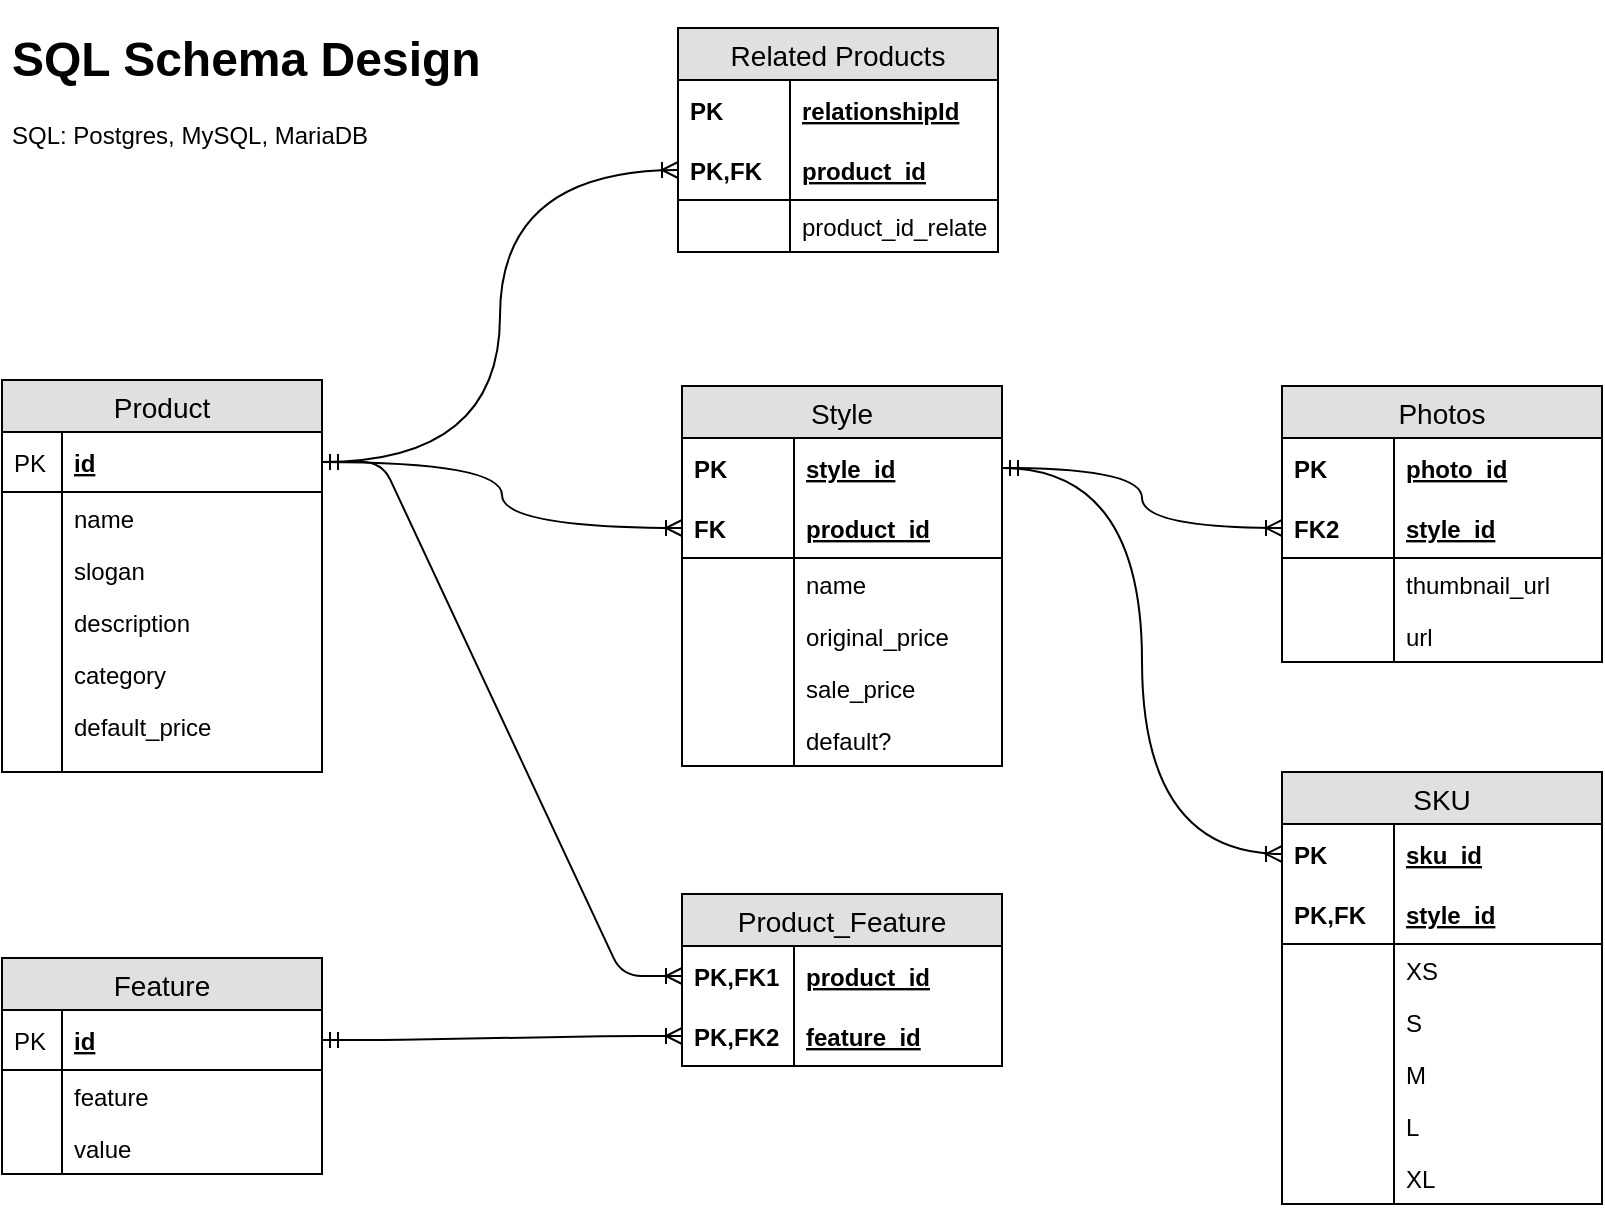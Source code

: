 <mxfile version="11.0.7" type="github"><diagram id="TIVP_XrBIzFT0ges4xfB" name="Page-1"><mxGraphModel dx="946" dy="516" grid="1" gridSize="10" guides="1" tooltips="1" connect="1" arrows="1" fold="1" page="1" pageScale="1" pageWidth="850" pageHeight="1100" math="0" shadow="0"><root><mxCell id="0"/><mxCell id="1" parent="0"/><mxCell id="KQjjP51uAvzfrRVnFi1h-1" value="&lt;h1&gt;SQL Schema Design&lt;/h1&gt;&lt;p&gt;SQL: Postgres, MySQL, MariaDB&lt;/p&gt;" style="text;html=1;strokeColor=none;fillColor=none;spacing=5;spacingTop=-20;whiteSpace=wrap;overflow=hidden;rounded=0;" vertex="1" parent="1"><mxGeometry x="40" y="40" width="440" height="120" as="geometry"/></mxCell><mxCell id="KQjjP51uAvzfrRVnFi1h-34" value="Product" style="swimlane;fontStyle=0;childLayout=stackLayout;horizontal=1;startSize=26;fillColor=#e0e0e0;horizontalStack=0;resizeParent=1;resizeParentMax=0;resizeLast=0;collapsible=1;marginBottom=0;swimlaneFillColor=#ffffff;align=center;fontSize=14;" vertex="1" parent="1"><mxGeometry x="40" y="220" width="160" height="196" as="geometry"/></mxCell><mxCell id="KQjjP51uAvzfrRVnFi1h-35" value="id" style="shape=partialRectangle;top=0;left=0;right=0;bottom=1;align=left;verticalAlign=middle;fillColor=none;spacingLeft=34;spacingRight=4;overflow=hidden;rotatable=0;points=[[0,0.5],[1,0.5]];portConstraint=eastwest;dropTarget=0;fontStyle=5;fontSize=12;" vertex="1" parent="KQjjP51uAvzfrRVnFi1h-34"><mxGeometry y="26" width="160" height="30" as="geometry"/></mxCell><mxCell id="KQjjP51uAvzfrRVnFi1h-36" value="PK" style="shape=partialRectangle;top=0;left=0;bottom=0;fillColor=none;align=left;verticalAlign=middle;spacingLeft=4;spacingRight=4;overflow=hidden;rotatable=0;points=[];portConstraint=eastwest;part=1;fontSize=12;" vertex="1" connectable="0" parent="KQjjP51uAvzfrRVnFi1h-35"><mxGeometry width="30" height="30" as="geometry"/></mxCell><mxCell id="KQjjP51uAvzfrRVnFi1h-37" value="name" style="shape=partialRectangle;top=0;left=0;right=0;bottom=0;align=left;verticalAlign=top;fillColor=none;spacingLeft=34;spacingRight=4;overflow=hidden;rotatable=0;points=[[0,0.5],[1,0.5]];portConstraint=eastwest;dropTarget=0;fontSize=12;" vertex="1" parent="KQjjP51uAvzfrRVnFi1h-34"><mxGeometry y="56" width="160" height="26" as="geometry"/></mxCell><mxCell id="KQjjP51uAvzfrRVnFi1h-38" value="" style="shape=partialRectangle;top=0;left=0;bottom=0;fillColor=none;align=left;verticalAlign=top;spacingLeft=4;spacingRight=4;overflow=hidden;rotatable=0;points=[];portConstraint=eastwest;part=1;fontSize=12;" vertex="1" connectable="0" parent="KQjjP51uAvzfrRVnFi1h-37"><mxGeometry width="30" height="26" as="geometry"/></mxCell><mxCell id="KQjjP51uAvzfrRVnFi1h-39" value="slogan" style="shape=partialRectangle;top=0;left=0;right=0;bottom=0;align=left;verticalAlign=top;fillColor=none;spacingLeft=34;spacingRight=4;overflow=hidden;rotatable=0;points=[[0,0.5],[1,0.5]];portConstraint=eastwest;dropTarget=0;fontSize=12;" vertex="1" parent="KQjjP51uAvzfrRVnFi1h-34"><mxGeometry y="82" width="160" height="26" as="geometry"/></mxCell><mxCell id="KQjjP51uAvzfrRVnFi1h-40" value="" style="shape=partialRectangle;top=0;left=0;bottom=0;fillColor=none;align=left;verticalAlign=top;spacingLeft=4;spacingRight=4;overflow=hidden;rotatable=0;points=[];portConstraint=eastwest;part=1;fontSize=12;" vertex="1" connectable="0" parent="KQjjP51uAvzfrRVnFi1h-39"><mxGeometry width="30" height="26" as="geometry"/></mxCell><mxCell id="KQjjP51uAvzfrRVnFi1h-41" value="description" style="shape=partialRectangle;top=0;left=0;right=0;bottom=0;align=left;verticalAlign=top;fillColor=none;spacingLeft=34;spacingRight=4;overflow=hidden;rotatable=0;points=[[0,0.5],[1,0.5]];portConstraint=eastwest;dropTarget=0;fontSize=12;" vertex="1" parent="KQjjP51uAvzfrRVnFi1h-34"><mxGeometry y="108" width="160" height="26" as="geometry"/></mxCell><mxCell id="KQjjP51uAvzfrRVnFi1h-42" value="" style="shape=partialRectangle;top=0;left=0;bottom=0;fillColor=none;align=left;verticalAlign=top;spacingLeft=4;spacingRight=4;overflow=hidden;rotatable=0;points=[];portConstraint=eastwest;part=1;fontSize=12;" vertex="1" connectable="0" parent="KQjjP51uAvzfrRVnFi1h-41"><mxGeometry width="30" height="26" as="geometry"/></mxCell><mxCell id="KQjjP51uAvzfrRVnFi1h-45" value="category" style="shape=partialRectangle;top=0;left=0;right=0;bottom=0;align=left;verticalAlign=top;fillColor=none;spacingLeft=34;spacingRight=4;overflow=hidden;rotatable=0;points=[[0,0.5],[1,0.5]];portConstraint=eastwest;dropTarget=0;fontSize=12;" vertex="1" parent="KQjjP51uAvzfrRVnFi1h-34"><mxGeometry y="134" width="160" height="26" as="geometry"/></mxCell><mxCell id="KQjjP51uAvzfrRVnFi1h-46" value="" style="shape=partialRectangle;top=0;left=0;bottom=0;fillColor=none;align=left;verticalAlign=top;spacingLeft=4;spacingRight=4;overflow=hidden;rotatable=0;points=[];portConstraint=eastwest;part=1;fontSize=12;" vertex="1" connectable="0" parent="KQjjP51uAvzfrRVnFi1h-45"><mxGeometry width="30" height="26" as="geometry"/></mxCell><mxCell id="KQjjP51uAvzfrRVnFi1h-47" value="default_price" style="shape=partialRectangle;top=0;left=0;right=0;bottom=0;align=left;verticalAlign=top;fillColor=none;spacingLeft=34;spacingRight=4;overflow=hidden;rotatable=0;points=[[0,0.5],[1,0.5]];portConstraint=eastwest;dropTarget=0;fontSize=12;" vertex="1" parent="KQjjP51uAvzfrRVnFi1h-34"><mxGeometry y="160" width="160" height="26" as="geometry"/></mxCell><mxCell id="KQjjP51uAvzfrRVnFi1h-48" value="" style="shape=partialRectangle;top=0;left=0;bottom=0;fillColor=none;align=left;verticalAlign=top;spacingLeft=4;spacingRight=4;overflow=hidden;rotatable=0;points=[];portConstraint=eastwest;part=1;fontSize=12;" vertex="1" connectable="0" parent="KQjjP51uAvzfrRVnFi1h-47"><mxGeometry width="30" height="26" as="geometry"/></mxCell><mxCell id="KQjjP51uAvzfrRVnFi1h-43" value="" style="shape=partialRectangle;top=0;left=0;right=0;bottom=0;align=left;verticalAlign=top;fillColor=none;spacingLeft=34;spacingRight=4;overflow=hidden;rotatable=0;points=[[0,0.5],[1,0.5]];portConstraint=eastwest;dropTarget=0;fontSize=12;" vertex="1" parent="KQjjP51uAvzfrRVnFi1h-34"><mxGeometry y="186" width="160" height="10" as="geometry"/></mxCell><mxCell id="KQjjP51uAvzfrRVnFi1h-44" value="" style="shape=partialRectangle;top=0;left=0;bottom=0;fillColor=none;align=left;verticalAlign=top;spacingLeft=4;spacingRight=4;overflow=hidden;rotatable=0;points=[];portConstraint=eastwest;part=1;fontSize=12;" vertex="1" connectable="0" parent="KQjjP51uAvzfrRVnFi1h-43"><mxGeometry width="30" height="10" as="geometry"/></mxCell><mxCell id="KQjjP51uAvzfrRVnFi1h-50" value="Product_Feature" style="swimlane;fontStyle=0;childLayout=stackLayout;horizontal=1;startSize=26;fillColor=#e0e0e0;horizontalStack=0;resizeParent=1;resizeParentMax=0;resizeLast=0;collapsible=1;marginBottom=0;swimlaneFillColor=#ffffff;align=center;fontSize=14;" vertex="1" parent="1"><mxGeometry x="380" y="477" width="160" height="86" as="geometry"/></mxCell><mxCell id="KQjjP51uAvzfrRVnFi1h-51" value="product_id" style="shape=partialRectangle;top=0;left=0;right=0;bottom=0;align=left;verticalAlign=middle;fillColor=none;spacingLeft=60;spacingRight=4;overflow=hidden;rotatable=0;points=[[0,0.5],[1,0.5]];portConstraint=eastwest;dropTarget=0;fontStyle=5;fontSize=12;" vertex="1" parent="KQjjP51uAvzfrRVnFi1h-50"><mxGeometry y="26" width="160" height="30" as="geometry"/></mxCell><mxCell id="KQjjP51uAvzfrRVnFi1h-52" value="PK,FK1" style="shape=partialRectangle;fontStyle=1;top=0;left=0;bottom=0;fillColor=none;align=left;verticalAlign=middle;spacingLeft=4;spacingRight=4;overflow=hidden;rotatable=0;points=[];portConstraint=eastwest;part=1;fontSize=12;" vertex="1" connectable="0" parent="KQjjP51uAvzfrRVnFi1h-51"><mxGeometry width="56" height="30" as="geometry"/></mxCell><mxCell id="KQjjP51uAvzfrRVnFi1h-53" value="feature_id" style="shape=partialRectangle;top=0;left=0;right=0;bottom=1;align=left;verticalAlign=middle;fillColor=none;spacingLeft=60;spacingRight=4;overflow=hidden;rotatable=0;points=[[0,0.5],[1,0.5]];portConstraint=eastwest;dropTarget=0;fontStyle=5;fontSize=12;" vertex="1" parent="KQjjP51uAvzfrRVnFi1h-50"><mxGeometry y="56" width="160" height="30" as="geometry"/></mxCell><mxCell id="KQjjP51uAvzfrRVnFi1h-54" value="PK,FK2" style="shape=partialRectangle;fontStyle=1;top=0;left=0;bottom=0;fillColor=none;align=left;verticalAlign=middle;spacingLeft=4;spacingRight=4;overflow=hidden;rotatable=0;points=[];portConstraint=eastwest;part=1;fontSize=12;" vertex="1" connectable="0" parent="KQjjP51uAvzfrRVnFi1h-53"><mxGeometry width="56" height="30" as="geometry"/></mxCell><mxCell id="KQjjP51uAvzfrRVnFi1h-57" value="Feature" style="swimlane;fontStyle=0;childLayout=stackLayout;horizontal=1;startSize=26;fillColor=#e0e0e0;horizontalStack=0;resizeParent=1;resizeParentMax=0;resizeLast=0;collapsible=1;marginBottom=0;swimlaneFillColor=#ffffff;align=center;fontSize=14;" vertex="1" parent="1"><mxGeometry x="40" y="509" width="160" height="108" as="geometry"/></mxCell><mxCell id="KQjjP51uAvzfrRVnFi1h-58" value="id" style="shape=partialRectangle;top=0;left=0;right=0;bottom=1;align=left;verticalAlign=middle;fillColor=none;spacingLeft=34;spacingRight=4;overflow=hidden;rotatable=0;points=[[0,0.5],[1,0.5]];portConstraint=eastwest;dropTarget=0;fontStyle=5;fontSize=12;" vertex="1" parent="KQjjP51uAvzfrRVnFi1h-57"><mxGeometry y="26" width="160" height="30" as="geometry"/></mxCell><mxCell id="KQjjP51uAvzfrRVnFi1h-59" value="PK" style="shape=partialRectangle;top=0;left=0;bottom=0;fillColor=none;align=left;verticalAlign=middle;spacingLeft=4;spacingRight=4;overflow=hidden;rotatable=0;points=[];portConstraint=eastwest;part=1;fontSize=12;" vertex="1" connectable="0" parent="KQjjP51uAvzfrRVnFi1h-58"><mxGeometry width="30" height="30" as="geometry"/></mxCell><mxCell id="KQjjP51uAvzfrRVnFi1h-60" value="feature" style="shape=partialRectangle;top=0;left=0;right=0;bottom=0;align=left;verticalAlign=top;fillColor=none;spacingLeft=34;spacingRight=4;overflow=hidden;rotatable=0;points=[[0,0.5],[1,0.5]];portConstraint=eastwest;dropTarget=0;fontSize=12;" vertex="1" parent="KQjjP51uAvzfrRVnFi1h-57"><mxGeometry y="56" width="160" height="26" as="geometry"/></mxCell><mxCell id="KQjjP51uAvzfrRVnFi1h-61" value="" style="shape=partialRectangle;top=0;left=0;bottom=0;fillColor=none;align=left;verticalAlign=top;spacingLeft=4;spacingRight=4;overflow=hidden;rotatable=0;points=[];portConstraint=eastwest;part=1;fontSize=12;" vertex="1" connectable="0" parent="KQjjP51uAvzfrRVnFi1h-60"><mxGeometry width="30" height="26" as="geometry"/></mxCell><mxCell id="KQjjP51uAvzfrRVnFi1h-62" value="value" style="shape=partialRectangle;top=0;left=0;right=0;bottom=0;align=left;verticalAlign=top;fillColor=none;spacingLeft=34;spacingRight=4;overflow=hidden;rotatable=0;points=[[0,0.5],[1,0.5]];portConstraint=eastwest;dropTarget=0;fontSize=12;" vertex="1" parent="KQjjP51uAvzfrRVnFi1h-57"><mxGeometry y="82" width="160" height="26" as="geometry"/></mxCell><mxCell id="KQjjP51uAvzfrRVnFi1h-63" value="" style="shape=partialRectangle;top=0;left=0;bottom=0;fillColor=none;align=left;verticalAlign=top;spacingLeft=4;spacingRight=4;overflow=hidden;rotatable=0;points=[];portConstraint=eastwest;part=1;fontSize=12;" vertex="1" connectable="0" parent="KQjjP51uAvzfrRVnFi1h-62"><mxGeometry width="30" height="26" as="geometry"/></mxCell><mxCell id="KQjjP51uAvzfrRVnFi1h-70" value="" style="edgeStyle=entityRelationEdgeStyle;fontSize=12;html=1;endArrow=ERoneToMany;startArrow=ERmandOne;entryX=0;entryY=0.5;entryDx=0;entryDy=0;exitX=1;exitY=0.5;exitDx=0;exitDy=0;" edge="1" parent="1" source="KQjjP51uAvzfrRVnFi1h-35" target="KQjjP51uAvzfrRVnFi1h-51"><mxGeometry width="100" height="100" relative="1" as="geometry"><mxPoint x="370" y="490" as="sourcePoint"/><mxPoint x="470" y="390" as="targetPoint"/></mxGeometry></mxCell><mxCell id="KQjjP51uAvzfrRVnFi1h-143" value="" style="edgeStyle=entityRelationEdgeStyle;fontSize=12;html=1;endArrow=ERoneToMany;startArrow=ERmandOne;entryX=0;entryY=0.5;entryDx=0;entryDy=0;exitX=1;exitY=0.5;exitDx=0;exitDy=0;" edge="1" parent="1" source="KQjjP51uAvzfrRVnFi1h-58" target="KQjjP51uAvzfrRVnFi1h-53"><mxGeometry width="100" height="100" relative="1" as="geometry"><mxPoint x="220" y="330" as="sourcePoint"/><mxPoint x="380" y="100" as="targetPoint"/></mxGeometry></mxCell><mxCell id="KQjjP51uAvzfrRVnFi1h-73" value="Style" style="swimlane;fontStyle=0;childLayout=stackLayout;horizontal=1;startSize=26;fillColor=#e0e0e0;horizontalStack=0;resizeParent=1;resizeParentMax=0;resizeLast=0;collapsible=1;marginBottom=0;swimlaneFillColor=#ffffff;align=center;fontSize=14;" vertex="1" parent="1"><mxGeometry x="380" y="223" width="160" height="190" as="geometry"/></mxCell><mxCell id="KQjjP51uAvzfrRVnFi1h-74" value="style_id" style="shape=partialRectangle;top=0;left=0;right=0;bottom=0;align=left;verticalAlign=middle;fillColor=none;spacingLeft=60;spacingRight=4;overflow=hidden;rotatable=0;points=[[0,0.5],[1,0.5]];portConstraint=eastwest;dropTarget=0;fontStyle=5;fontSize=12;" vertex="1" parent="KQjjP51uAvzfrRVnFi1h-73"><mxGeometry y="26" width="160" height="30" as="geometry"/></mxCell><mxCell id="KQjjP51uAvzfrRVnFi1h-75" value="PK" style="shape=partialRectangle;fontStyle=1;top=0;left=0;bottom=0;fillColor=none;align=left;verticalAlign=middle;spacingLeft=4;spacingRight=4;overflow=hidden;rotatable=0;points=[];portConstraint=eastwest;part=1;fontSize=12;" vertex="1" connectable="0" parent="KQjjP51uAvzfrRVnFi1h-74"><mxGeometry width="56" height="30" as="geometry"/></mxCell><mxCell id="KQjjP51uAvzfrRVnFi1h-76" value="product_id" style="shape=partialRectangle;top=0;left=0;right=0;bottom=1;align=left;verticalAlign=middle;fillColor=none;spacingLeft=60;spacingRight=4;overflow=hidden;rotatable=0;points=[[0,0.5],[1,0.5]];portConstraint=eastwest;dropTarget=0;fontStyle=5;fontSize=12;" vertex="1" parent="KQjjP51uAvzfrRVnFi1h-73"><mxGeometry y="56" width="160" height="30" as="geometry"/></mxCell><mxCell id="KQjjP51uAvzfrRVnFi1h-77" value="FK" style="shape=partialRectangle;fontStyle=1;top=0;left=0;bottom=0;fillColor=none;align=left;verticalAlign=middle;spacingLeft=4;spacingRight=4;overflow=hidden;rotatable=0;points=[];portConstraint=eastwest;part=1;fontSize=12;" vertex="1" connectable="0" parent="KQjjP51uAvzfrRVnFi1h-76"><mxGeometry width="56" height="30" as="geometry"/></mxCell><mxCell id="KQjjP51uAvzfrRVnFi1h-78" value="name" style="shape=partialRectangle;top=0;left=0;right=0;bottom=0;align=left;verticalAlign=top;fillColor=none;spacingLeft=60;spacingRight=4;overflow=hidden;rotatable=0;points=[[0,0.5],[1,0.5]];portConstraint=eastwest;dropTarget=0;fontSize=12;" vertex="1" parent="KQjjP51uAvzfrRVnFi1h-73"><mxGeometry y="86" width="160" height="26" as="geometry"/></mxCell><mxCell id="KQjjP51uAvzfrRVnFi1h-79" value="" style="shape=partialRectangle;top=0;left=0;bottom=0;fillColor=none;align=left;verticalAlign=top;spacingLeft=4;spacingRight=4;overflow=hidden;rotatable=0;points=[];portConstraint=eastwest;part=1;fontSize=12;" vertex="1" connectable="0" parent="KQjjP51uAvzfrRVnFi1h-78"><mxGeometry width="56" height="26" as="geometry"/></mxCell><mxCell id="KQjjP51uAvzfrRVnFi1h-80" value="original_price" style="shape=partialRectangle;top=0;left=0;right=0;bottom=0;align=left;verticalAlign=top;fillColor=none;spacingLeft=60;spacingRight=4;overflow=hidden;rotatable=0;points=[[0,0.5],[1,0.5]];portConstraint=eastwest;dropTarget=0;fontSize=12;" vertex="1" parent="KQjjP51uAvzfrRVnFi1h-73"><mxGeometry y="112" width="160" height="26" as="geometry"/></mxCell><mxCell id="KQjjP51uAvzfrRVnFi1h-81" value="" style="shape=partialRectangle;top=0;left=0;bottom=0;fillColor=none;align=left;verticalAlign=top;spacingLeft=4;spacingRight=4;overflow=hidden;rotatable=0;points=[];portConstraint=eastwest;part=1;fontSize=12;" vertex="1" connectable="0" parent="KQjjP51uAvzfrRVnFi1h-80"><mxGeometry width="56" height="26" as="geometry"/></mxCell><mxCell id="KQjjP51uAvzfrRVnFi1h-82" value="sale_price" style="shape=partialRectangle;top=0;left=0;right=0;bottom=0;align=left;verticalAlign=top;fillColor=none;spacingLeft=60;spacingRight=4;overflow=hidden;rotatable=0;points=[[0,0.5],[1,0.5]];portConstraint=eastwest;dropTarget=0;fontSize=12;" vertex="1" parent="KQjjP51uAvzfrRVnFi1h-73"><mxGeometry y="138" width="160" height="26" as="geometry"/></mxCell><mxCell id="KQjjP51uAvzfrRVnFi1h-83" value="" style="shape=partialRectangle;top=0;left=0;bottom=0;fillColor=none;align=left;verticalAlign=top;spacingLeft=4;spacingRight=4;overflow=hidden;rotatable=0;points=[];portConstraint=eastwest;part=1;fontSize=12;" vertex="1" connectable="0" parent="KQjjP51uAvzfrRVnFi1h-82"><mxGeometry width="56" height="26" as="geometry"/></mxCell><mxCell id="KQjjP51uAvzfrRVnFi1h-84" value="default?" style="shape=partialRectangle;top=0;left=0;right=0;bottom=0;align=left;verticalAlign=top;fillColor=none;spacingLeft=60;spacingRight=4;overflow=hidden;rotatable=0;points=[[0,0.5],[1,0.5]];portConstraint=eastwest;dropTarget=0;fontSize=12;" vertex="1" parent="KQjjP51uAvzfrRVnFi1h-73"><mxGeometry y="164" width="160" height="26" as="geometry"/></mxCell><mxCell id="KQjjP51uAvzfrRVnFi1h-85" value="" style="shape=partialRectangle;top=0;left=0;bottom=0;fillColor=none;align=left;verticalAlign=top;spacingLeft=4;spacingRight=4;overflow=hidden;rotatable=0;points=[];portConstraint=eastwest;part=1;fontSize=12;" vertex="1" connectable="0" parent="KQjjP51uAvzfrRVnFi1h-84"><mxGeometry width="56" height="26" as="geometry"/></mxCell><mxCell id="KQjjP51uAvzfrRVnFi1h-90" style="edgeStyle=orthogonalEdgeStyle;curved=1;rounded=0;orthogonalLoop=1;jettySize=auto;html=1;entryX=0;entryY=0.5;entryDx=0;entryDy=0;startArrow=ERmandOne;startFill=0;endArrow=ERoneToMany;endFill=0;" edge="1" parent="1" source="KQjjP51uAvzfrRVnFi1h-35" target="KQjjP51uAvzfrRVnFi1h-76"><mxGeometry relative="1" as="geometry"/></mxCell><mxCell id="KQjjP51uAvzfrRVnFi1h-91" style="edgeStyle=orthogonalEdgeStyle;curved=1;rounded=0;orthogonalLoop=1;jettySize=auto;html=1;startArrow=ERmandOne;startFill=0;endArrow=ERoneToMany;endFill=0;entryX=0;entryY=0.5;entryDx=0;entryDy=0;" edge="1" parent="1" source="KQjjP51uAvzfrRVnFi1h-74" target="KQjjP51uAvzfrRVnFi1h-108"><mxGeometry relative="1" as="geometry"><mxPoint x="680" y="613" as="targetPoint"/></mxGeometry></mxCell><mxCell id="KQjjP51uAvzfrRVnFi1h-105" value="Photos" style="swimlane;fontStyle=0;childLayout=stackLayout;horizontal=1;startSize=26;fillColor=#e0e0e0;horizontalStack=0;resizeParent=1;resizeParentMax=0;resizeLast=0;collapsible=1;marginBottom=0;swimlaneFillColor=#ffffff;align=center;fontSize=14;" vertex="1" parent="1"><mxGeometry x="680" y="223" width="160" height="138" as="geometry"/></mxCell><mxCell id="KQjjP51uAvzfrRVnFi1h-106" value="photo_id" style="shape=partialRectangle;top=0;left=0;right=0;bottom=0;align=left;verticalAlign=middle;fillColor=none;spacingLeft=60;spacingRight=4;overflow=hidden;rotatable=0;points=[[0,0.5],[1,0.5]];portConstraint=eastwest;dropTarget=0;fontStyle=5;fontSize=12;" vertex="1" parent="KQjjP51uAvzfrRVnFi1h-105"><mxGeometry y="26" width="160" height="30" as="geometry"/></mxCell><mxCell id="KQjjP51uAvzfrRVnFi1h-107" value="PK" style="shape=partialRectangle;fontStyle=1;top=0;left=0;bottom=0;fillColor=none;align=left;verticalAlign=middle;spacingLeft=4;spacingRight=4;overflow=hidden;rotatable=0;points=[];portConstraint=eastwest;part=1;fontSize=12;" vertex="1" connectable="0" parent="KQjjP51uAvzfrRVnFi1h-106"><mxGeometry width="56" height="30" as="geometry"/></mxCell><mxCell id="KQjjP51uAvzfrRVnFi1h-108" value="style_id" style="shape=partialRectangle;top=0;left=0;right=0;bottom=1;align=left;verticalAlign=middle;fillColor=none;spacingLeft=60;spacingRight=4;overflow=hidden;rotatable=0;points=[[0,0.5],[1,0.5]];portConstraint=eastwest;dropTarget=0;fontStyle=5;fontSize=12;" vertex="1" parent="KQjjP51uAvzfrRVnFi1h-105"><mxGeometry y="56" width="160" height="30" as="geometry"/></mxCell><mxCell id="KQjjP51uAvzfrRVnFi1h-109" value="FK2" style="shape=partialRectangle;fontStyle=1;top=0;left=0;bottom=0;fillColor=none;align=left;verticalAlign=middle;spacingLeft=4;spacingRight=4;overflow=hidden;rotatable=0;points=[];portConstraint=eastwest;part=1;fontSize=12;" vertex="1" connectable="0" parent="KQjjP51uAvzfrRVnFi1h-108"><mxGeometry width="56" height="30" as="geometry"/></mxCell><mxCell id="KQjjP51uAvzfrRVnFi1h-110" value="thumbnail_url" style="shape=partialRectangle;top=0;left=0;right=0;bottom=0;align=left;verticalAlign=top;fillColor=none;spacingLeft=60;spacingRight=4;overflow=hidden;rotatable=0;points=[[0,0.5],[1,0.5]];portConstraint=eastwest;dropTarget=0;fontSize=12;" vertex="1" parent="KQjjP51uAvzfrRVnFi1h-105"><mxGeometry y="86" width="160" height="26" as="geometry"/></mxCell><mxCell id="KQjjP51uAvzfrRVnFi1h-111" value="" style="shape=partialRectangle;top=0;left=0;bottom=0;fillColor=none;align=left;verticalAlign=top;spacingLeft=4;spacingRight=4;overflow=hidden;rotatable=0;points=[];portConstraint=eastwest;part=1;fontSize=12;" vertex="1" connectable="0" parent="KQjjP51uAvzfrRVnFi1h-110"><mxGeometry width="56" height="26" as="geometry"/></mxCell><mxCell id="KQjjP51uAvzfrRVnFi1h-114" value="url" style="shape=partialRectangle;top=0;left=0;right=0;bottom=0;align=left;verticalAlign=top;fillColor=none;spacingLeft=60;spacingRight=4;overflow=hidden;rotatable=0;points=[[0,0.5],[1,0.5]];portConstraint=eastwest;dropTarget=0;fontSize=12;" vertex="1" parent="KQjjP51uAvzfrRVnFi1h-105"><mxGeometry y="112" width="160" height="26" as="geometry"/></mxCell><mxCell id="KQjjP51uAvzfrRVnFi1h-115" value="" style="shape=partialRectangle;top=0;left=0;bottom=0;fillColor=none;align=left;verticalAlign=top;spacingLeft=4;spacingRight=4;overflow=hidden;rotatable=0;points=[];portConstraint=eastwest;part=1;fontSize=12;" vertex="1" connectable="0" parent="KQjjP51uAvzfrRVnFi1h-114"><mxGeometry width="56" height="26" as="geometry"/></mxCell><mxCell id="KQjjP51uAvzfrRVnFi1h-116" style="edgeStyle=orthogonalEdgeStyle;curved=1;rounded=0;orthogonalLoop=1;jettySize=auto;html=1;startArrow=ERmandOne;startFill=0;endArrow=ERoneToMany;endFill=0;entryX=0;entryY=0.5;entryDx=0;entryDy=0;" edge="1" parent="1" source="KQjjP51uAvzfrRVnFi1h-74" target="KQjjP51uAvzfrRVnFi1h-129"><mxGeometry relative="1" as="geometry"><mxPoint x="700" y="680" as="targetPoint"/></mxGeometry></mxCell><mxCell id="KQjjP51uAvzfrRVnFi1h-128" value="SKU" style="swimlane;fontStyle=0;childLayout=stackLayout;horizontal=1;startSize=26;fillColor=#e0e0e0;horizontalStack=0;resizeParent=1;resizeParentMax=0;resizeLast=0;collapsible=1;marginBottom=0;swimlaneFillColor=#ffffff;align=center;fontSize=14;" vertex="1" parent="1"><mxGeometry x="680" y="416" width="160" height="216" as="geometry"/></mxCell><mxCell id="KQjjP51uAvzfrRVnFi1h-129" value="sku_id" style="shape=partialRectangle;top=0;left=0;right=0;bottom=0;align=left;verticalAlign=middle;fillColor=none;spacingLeft=60;spacingRight=4;overflow=hidden;rotatable=0;points=[[0,0.5],[1,0.5]];portConstraint=eastwest;dropTarget=0;fontStyle=5;fontSize=12;" vertex="1" parent="KQjjP51uAvzfrRVnFi1h-128"><mxGeometry y="26" width="160" height="30" as="geometry"/></mxCell><mxCell id="KQjjP51uAvzfrRVnFi1h-130" value="PK" style="shape=partialRectangle;fontStyle=1;top=0;left=0;bottom=0;fillColor=none;align=left;verticalAlign=middle;spacingLeft=4;spacingRight=4;overflow=hidden;rotatable=0;points=[];portConstraint=eastwest;part=1;fontSize=12;" vertex="1" connectable="0" parent="KQjjP51uAvzfrRVnFi1h-129"><mxGeometry width="56" height="30" as="geometry"/></mxCell><mxCell id="KQjjP51uAvzfrRVnFi1h-131" value="style_id" style="shape=partialRectangle;top=0;left=0;right=0;bottom=1;align=left;verticalAlign=middle;fillColor=none;spacingLeft=60;spacingRight=4;overflow=hidden;rotatable=0;points=[[0,0.5],[1,0.5]];portConstraint=eastwest;dropTarget=0;fontStyle=5;fontSize=12;" vertex="1" parent="KQjjP51uAvzfrRVnFi1h-128"><mxGeometry y="56" width="160" height="30" as="geometry"/></mxCell><mxCell id="KQjjP51uAvzfrRVnFi1h-132" value="PK,FK" style="shape=partialRectangle;fontStyle=1;top=0;left=0;bottom=0;fillColor=none;align=left;verticalAlign=middle;spacingLeft=4;spacingRight=4;overflow=hidden;rotatable=0;points=[];portConstraint=eastwest;part=1;fontSize=12;" vertex="1" connectable="0" parent="KQjjP51uAvzfrRVnFi1h-131"><mxGeometry width="56" height="30" as="geometry"/></mxCell><mxCell id="KQjjP51uAvzfrRVnFi1h-133" value="XS" style="shape=partialRectangle;top=0;left=0;right=0;bottom=0;align=left;verticalAlign=top;fillColor=none;spacingLeft=60;spacingRight=4;overflow=hidden;rotatable=0;points=[[0,0.5],[1,0.5]];portConstraint=eastwest;dropTarget=0;fontSize=12;" vertex="1" parent="KQjjP51uAvzfrRVnFi1h-128"><mxGeometry y="86" width="160" height="26" as="geometry"/></mxCell><mxCell id="KQjjP51uAvzfrRVnFi1h-134" value="" style="shape=partialRectangle;top=0;left=0;bottom=0;fillColor=none;align=left;verticalAlign=top;spacingLeft=4;spacingRight=4;overflow=hidden;rotatable=0;points=[];portConstraint=eastwest;part=1;fontSize=12;" vertex="1" connectable="0" parent="KQjjP51uAvzfrRVnFi1h-133"><mxGeometry width="56" height="26" as="geometry"/></mxCell><mxCell id="KQjjP51uAvzfrRVnFi1h-135" value="S" style="shape=partialRectangle;top=0;left=0;right=0;bottom=0;align=left;verticalAlign=top;fillColor=none;spacingLeft=60;spacingRight=4;overflow=hidden;rotatable=0;points=[[0,0.5],[1,0.5]];portConstraint=eastwest;dropTarget=0;fontSize=12;" vertex="1" parent="KQjjP51uAvzfrRVnFi1h-128"><mxGeometry y="112" width="160" height="26" as="geometry"/></mxCell><mxCell id="KQjjP51uAvzfrRVnFi1h-136" value="" style="shape=partialRectangle;top=0;left=0;bottom=0;fillColor=none;align=left;verticalAlign=top;spacingLeft=4;spacingRight=4;overflow=hidden;rotatable=0;points=[];portConstraint=eastwest;part=1;fontSize=12;" vertex="1" connectable="0" parent="KQjjP51uAvzfrRVnFi1h-135"><mxGeometry width="56" height="26" as="geometry"/></mxCell><mxCell id="KQjjP51uAvzfrRVnFi1h-137" value="M" style="shape=partialRectangle;top=0;left=0;right=0;bottom=0;align=left;verticalAlign=top;fillColor=none;spacingLeft=60;spacingRight=4;overflow=hidden;rotatable=0;points=[[0,0.5],[1,0.5]];portConstraint=eastwest;dropTarget=0;fontSize=12;" vertex="1" parent="KQjjP51uAvzfrRVnFi1h-128"><mxGeometry y="138" width="160" height="26" as="geometry"/></mxCell><mxCell id="KQjjP51uAvzfrRVnFi1h-138" value="" style="shape=partialRectangle;top=0;left=0;bottom=0;fillColor=none;align=left;verticalAlign=top;spacingLeft=4;spacingRight=4;overflow=hidden;rotatable=0;points=[];portConstraint=eastwest;part=1;fontSize=12;" vertex="1" connectable="0" parent="KQjjP51uAvzfrRVnFi1h-137"><mxGeometry width="56" height="26" as="geometry"/></mxCell><mxCell id="KQjjP51uAvzfrRVnFi1h-139" value="L" style="shape=partialRectangle;top=0;left=0;right=0;bottom=0;align=left;verticalAlign=top;fillColor=none;spacingLeft=60;spacingRight=4;overflow=hidden;rotatable=0;points=[[0,0.5],[1,0.5]];portConstraint=eastwest;dropTarget=0;fontSize=12;" vertex="1" parent="KQjjP51uAvzfrRVnFi1h-128"><mxGeometry y="164" width="160" height="26" as="geometry"/></mxCell><mxCell id="KQjjP51uAvzfrRVnFi1h-140" value="" style="shape=partialRectangle;top=0;left=0;bottom=0;fillColor=none;align=left;verticalAlign=top;spacingLeft=4;spacingRight=4;overflow=hidden;rotatable=0;points=[];portConstraint=eastwest;part=1;fontSize=12;" vertex="1" connectable="0" parent="KQjjP51uAvzfrRVnFi1h-139"><mxGeometry width="56" height="26" as="geometry"/></mxCell><mxCell id="KQjjP51uAvzfrRVnFi1h-141" value="XL" style="shape=partialRectangle;top=0;left=0;right=0;bottom=0;align=left;verticalAlign=top;fillColor=none;spacingLeft=60;spacingRight=4;overflow=hidden;rotatable=0;points=[[0,0.5],[1,0.5]];portConstraint=eastwest;dropTarget=0;fontSize=12;" vertex="1" parent="KQjjP51uAvzfrRVnFi1h-128"><mxGeometry y="190" width="160" height="26" as="geometry"/></mxCell><mxCell id="KQjjP51uAvzfrRVnFi1h-142" value="" style="shape=partialRectangle;top=0;left=0;bottom=0;fillColor=none;align=left;verticalAlign=top;spacingLeft=4;spacingRight=4;overflow=hidden;rotatable=0;points=[];portConstraint=eastwest;part=1;fontSize=12;" vertex="1" connectable="0" parent="KQjjP51uAvzfrRVnFi1h-141"><mxGeometry width="56" height="26" as="geometry"/></mxCell><mxCell id="KQjjP51uAvzfrRVnFi1h-151" style="edgeStyle=orthogonalEdgeStyle;curved=1;rounded=0;orthogonalLoop=1;jettySize=auto;html=1;entryX=0;entryY=0.5;entryDx=0;entryDy=0;startArrow=ERmandOne;startFill=0;endArrow=ERoneToMany;endFill=0;" edge="1" parent="1" source="KQjjP51uAvzfrRVnFi1h-35" target="KQjjP51uAvzfrRVnFi1h-155"><mxGeometry relative="1" as="geometry"><mxPoint x="470" y="81" as="targetPoint"/></mxGeometry></mxCell><mxCell id="KQjjP51uAvzfrRVnFi1h-152" value="Related Products" style="swimlane;fontStyle=0;childLayout=stackLayout;horizontal=1;startSize=26;fillColor=#e0e0e0;horizontalStack=0;resizeParent=1;resizeParentMax=0;resizeLast=0;collapsible=1;marginBottom=0;swimlaneFillColor=#ffffff;align=center;fontSize=14;" vertex="1" parent="1"><mxGeometry x="378" y="44" width="160" height="112" as="geometry"/></mxCell><mxCell id="KQjjP51uAvzfrRVnFi1h-153" value="relationshipId" style="shape=partialRectangle;top=0;left=0;right=0;bottom=0;align=left;verticalAlign=middle;fillColor=none;spacingLeft=60;spacingRight=4;overflow=hidden;rotatable=0;points=[[0,0.5],[1,0.5]];portConstraint=eastwest;dropTarget=0;fontStyle=5;fontSize=12;" vertex="1" parent="KQjjP51uAvzfrRVnFi1h-152"><mxGeometry y="26" width="160" height="30" as="geometry"/></mxCell><mxCell id="KQjjP51uAvzfrRVnFi1h-154" value="PK" style="shape=partialRectangle;fontStyle=1;top=0;left=0;bottom=0;fillColor=none;align=left;verticalAlign=middle;spacingLeft=4;spacingRight=4;overflow=hidden;rotatable=0;points=[];portConstraint=eastwest;part=1;fontSize=12;" vertex="1" connectable="0" parent="KQjjP51uAvzfrRVnFi1h-153"><mxGeometry width="56" height="30" as="geometry"/></mxCell><mxCell id="KQjjP51uAvzfrRVnFi1h-155" value="product_id" style="shape=partialRectangle;top=0;left=0;right=0;bottom=1;align=left;verticalAlign=middle;fillColor=none;spacingLeft=60;spacingRight=4;overflow=hidden;rotatable=0;points=[[0,0.5],[1,0.5]];portConstraint=eastwest;dropTarget=0;fontStyle=5;fontSize=12;" vertex="1" parent="KQjjP51uAvzfrRVnFi1h-152"><mxGeometry y="56" width="160" height="30" as="geometry"/></mxCell><mxCell id="KQjjP51uAvzfrRVnFi1h-156" value="PK,FK" style="shape=partialRectangle;fontStyle=1;top=0;left=0;bottom=0;fillColor=none;align=left;verticalAlign=middle;spacingLeft=4;spacingRight=4;overflow=hidden;rotatable=0;points=[];portConstraint=eastwest;part=1;fontSize=12;" vertex="1" connectable="0" parent="KQjjP51uAvzfrRVnFi1h-155"><mxGeometry width="56" height="30" as="geometry"/></mxCell><mxCell id="KQjjP51uAvzfrRVnFi1h-157" value="product_id_related" style="shape=partialRectangle;top=0;left=0;right=0;bottom=0;align=left;verticalAlign=top;fillColor=none;spacingLeft=60;spacingRight=4;overflow=hidden;rotatable=0;points=[[0,0.5],[1,0.5]];portConstraint=eastwest;dropTarget=0;fontSize=12;" vertex="1" parent="KQjjP51uAvzfrRVnFi1h-152"><mxGeometry y="86" width="160" height="26" as="geometry"/></mxCell><mxCell id="KQjjP51uAvzfrRVnFi1h-158" value="" style="shape=partialRectangle;top=0;left=0;bottom=0;fillColor=none;align=left;verticalAlign=top;spacingLeft=4;spacingRight=4;overflow=hidden;rotatable=0;points=[];portConstraint=eastwest;part=1;fontSize=12;" vertex="1" connectable="0" parent="KQjjP51uAvzfrRVnFi1h-157"><mxGeometry width="56" height="26" as="geometry"/></mxCell></root></mxGraphModel></diagram></mxfile>